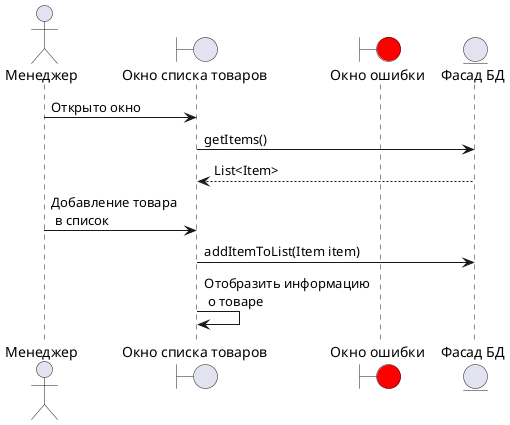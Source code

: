@startuml Диаграмма последовательности добавления новых товаров

actor Manager as "Менеджер"

boundary item_list as "Окно списка товаров"
boundary error as "Окно ошибки" #red

entity facade as "Фасад БД"

Manager -> item_list : Открыто окно

item_list -> facade : getItems()
facade --> item_list : List<Item>

Manager -> item_list : Добавление товара \n в список

item_list -> facade : addItemToList(Item item)
item_list -> item_list : Отобразить информацию \n о товаре

@enduml
